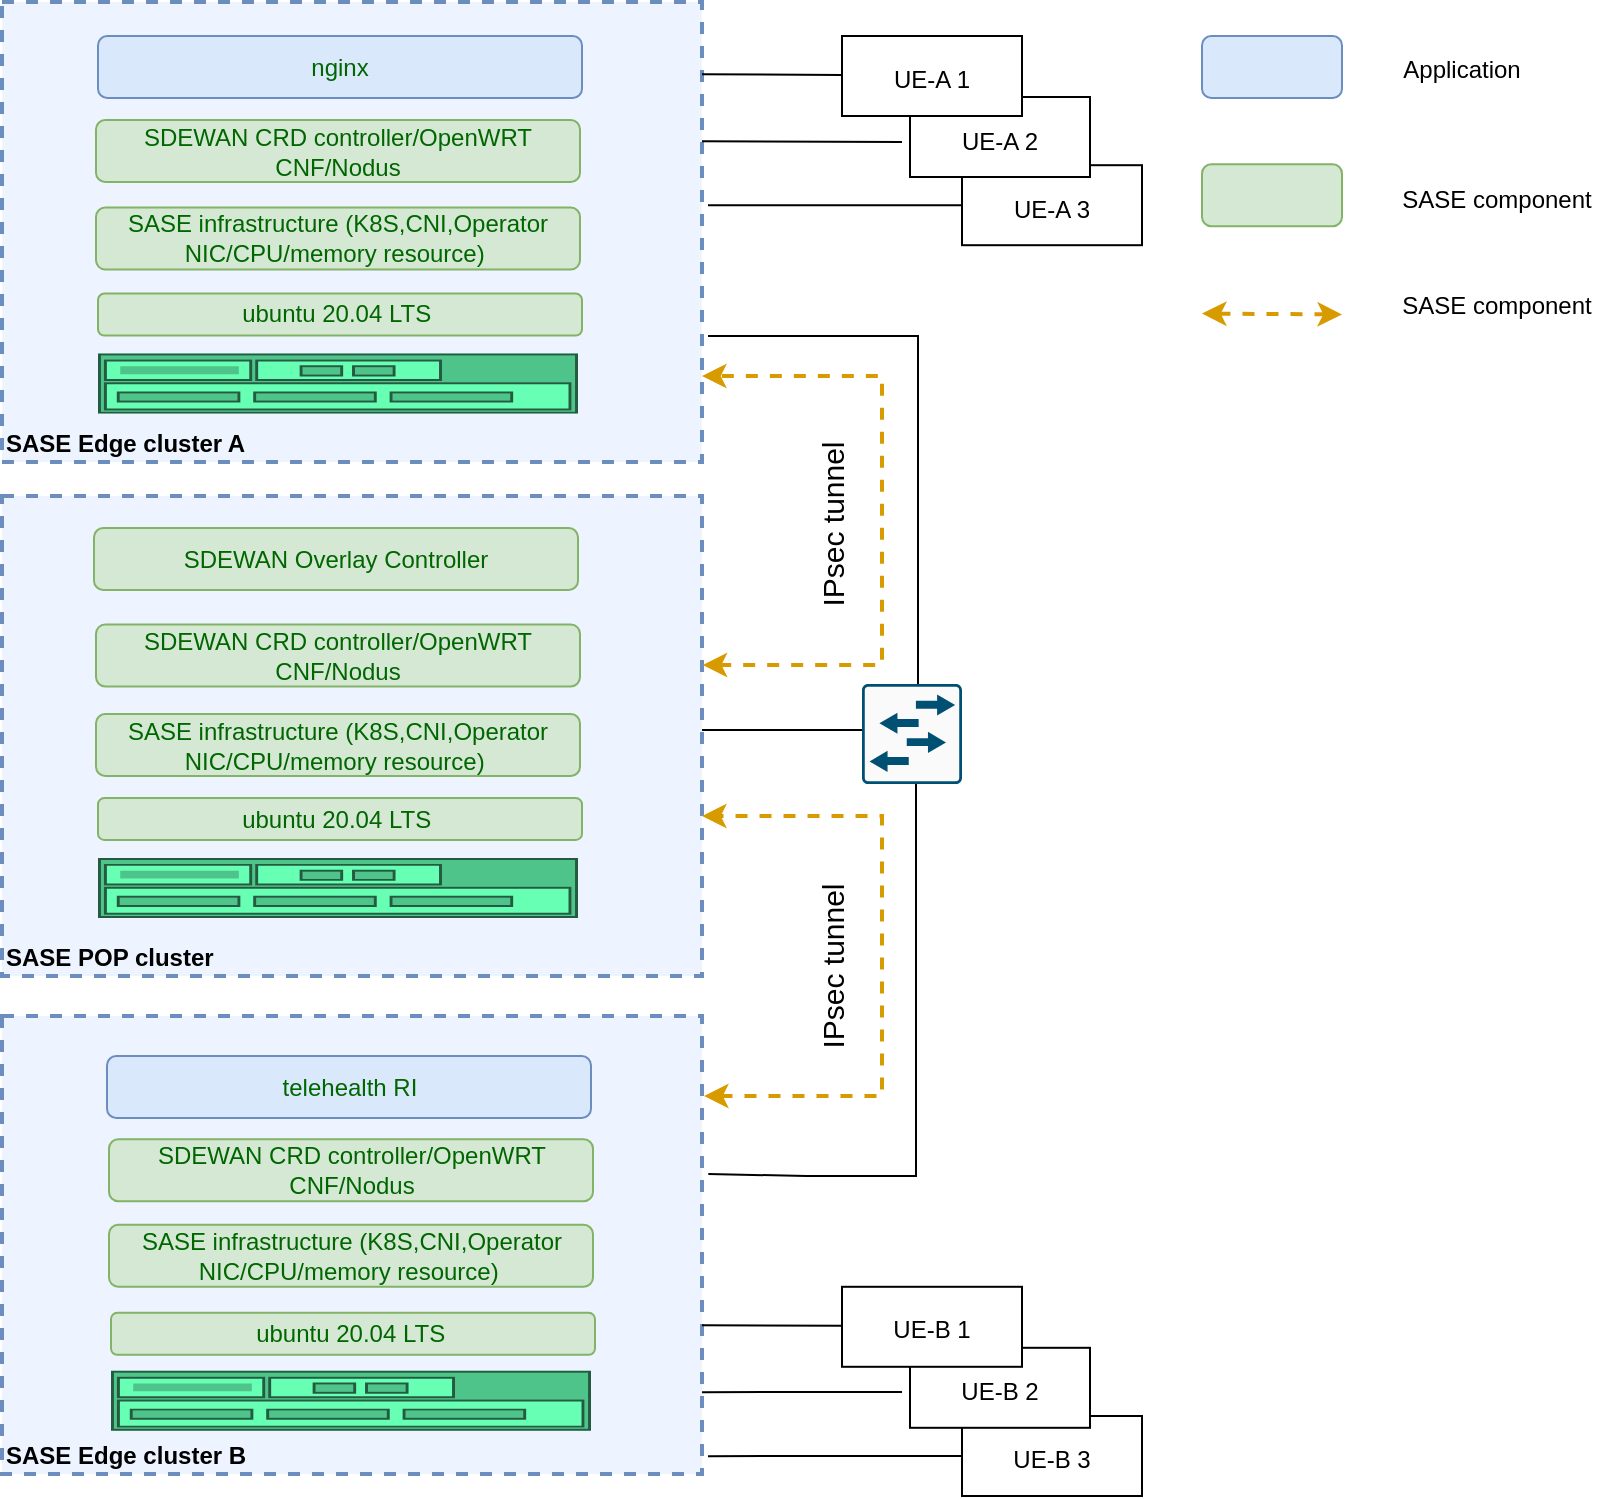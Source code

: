 <mxfile version="19.0.3" type="device"><diagram id="b-vZmsWVqSpOxk3LgBgM" name="Day0/1"><mxGraphModel dx="782" dy="-1661" grid="1" gridSize="10" guides="1" tooltips="1" connect="1" arrows="1" fold="1" page="1" pageScale="1" pageWidth="850" pageHeight="1100" math="0" shadow="0"><root><mxCell id="YZilcOTdDIkAgBcsdDPM-0"/><mxCell id="YZilcOTdDIkAgBcsdDPM-1" parent="YZilcOTdDIkAgBcsdDPM-0"/><mxCell id="nw1V-nifj83cKpdeULcx-278" value="&lt;font style=&quot;font-size: 12px&quot;&gt;UE-B 3&lt;/font&gt;" style="rounded=0;whiteSpace=wrap;html=1;fontSize=18;" parent="YZilcOTdDIkAgBcsdDPM-1" vertex="1"><mxGeometry x="540" y="3400" width="90" height="40" as="geometry"/></mxCell><mxCell id="nw1V-nifj83cKpdeULcx-203" value="SASE POP cluster" style="rounded=0;whiteSpace=wrap;html=1;strokeColor=#6C8EBF;strokeWidth=2;dashed=1;verticalAlign=bottom;align=left;fontStyle=1;fillColor=#EDF3FF;glass=0;sketch=0;" parent="YZilcOTdDIkAgBcsdDPM-1" vertex="1"><mxGeometry x="60" y="2940" width="350" height="240" as="geometry"/></mxCell><mxCell id="nw1V-nifj83cKpdeULcx-204" value="" style="html=1;labelPosition=right;align=left;spacingLeft=15;shadow=0;dashed=0;outlineConnect=0;shape=mxgraph.rack.general.switches_1;strokeColor=#6c8ebf;fillColor=#66FFB3;" parent="YZilcOTdDIkAgBcsdDPM-1" vertex="1"><mxGeometry x="108" y="3121" width="240" height="30" as="geometry"/></mxCell><mxCell id="nw1V-nifj83cKpdeULcx-205" value="&lt;font color=&quot;#006600&quot;&gt;ubuntu 20.04 LTS&amp;nbsp;&lt;/font&gt;" style="rounded=1;whiteSpace=wrap;html=1;fillColor=#d5e8d4;strokeColor=#82b366;" parent="YZilcOTdDIkAgBcsdDPM-1" vertex="1"><mxGeometry x="108" y="3091" width="242" height="21" as="geometry"/></mxCell><mxCell id="nw1V-nifj83cKpdeULcx-206" value="&lt;font color=&quot;#006600&quot;&gt;SDEWAN CRD controller/OpenWRT CNF/Nodus&lt;/font&gt;" style="rounded=1;whiteSpace=wrap;html=1;fillColor=#d5e8d4;strokeColor=#82b366;" parent="YZilcOTdDIkAgBcsdDPM-1" vertex="1"><mxGeometry x="107" y="3004.2" width="242" height="31" as="geometry"/></mxCell><mxCell id="nw1V-nifj83cKpdeULcx-207" value="&lt;font color=&quot;#006600&quot;&gt;SASE infrastructure (&lt;/font&gt;&lt;span style=&quot;color: rgb(0 , 102 , 0)&quot;&gt;K8S,CNI,Operator&lt;/span&gt;&lt;br style=&quot;color: rgb(0 , 102 , 0)&quot;&gt;&lt;span style=&quot;color: rgb(0 , 102 , 0)&quot;&gt;NIC/CPU/memory resource&lt;/span&gt;&lt;font color=&quot;#006600&quot;&gt;)&amp;nbsp;&lt;/font&gt;" style="rounded=1;whiteSpace=wrap;html=1;fillColor=#d5e8d4;strokeColor=#82b366;" parent="YZilcOTdDIkAgBcsdDPM-1" vertex="1"><mxGeometry x="107" y="3049" width="242" height="31" as="geometry"/></mxCell><mxCell id="nw1V-nifj83cKpdeULcx-208" value="SASE Edge cluster A" style="rounded=0;whiteSpace=wrap;html=1;strokeColor=#6C8EBF;strokeWidth=2;dashed=1;verticalAlign=bottom;align=left;fontStyle=1;fillColor=#EDF3FF;glass=0;sketch=0;" parent="YZilcOTdDIkAgBcsdDPM-1" vertex="1"><mxGeometry x="60" y="2693" width="350" height="230" as="geometry"/></mxCell><mxCell id="nw1V-nifj83cKpdeULcx-209" value="" style="html=1;labelPosition=right;align=left;spacingLeft=15;shadow=0;dashed=0;outlineConnect=0;shape=mxgraph.rack.general.switches_1;strokeColor=#6c8ebf;fillColor=#66FFB3;" parent="YZilcOTdDIkAgBcsdDPM-1" vertex="1"><mxGeometry x="108" y="2868.8" width="240" height="30" as="geometry"/></mxCell><mxCell id="nw1V-nifj83cKpdeULcx-210" value="&lt;font color=&quot;#006600&quot;&gt;ubuntu 20.04 LTS&amp;nbsp;&lt;/font&gt;" style="rounded=1;whiteSpace=wrap;html=1;fillColor=#d5e8d4;strokeColor=#82b366;" parent="YZilcOTdDIkAgBcsdDPM-1" vertex="1"><mxGeometry x="108" y="2838.8" width="242" height="21" as="geometry"/></mxCell><mxCell id="nw1V-nifj83cKpdeULcx-211" value="&lt;font color=&quot;#006600&quot;&gt;SDEWAN CRD controller/OpenWRT CNF/Nodus&lt;/font&gt;" style="rounded=1;whiteSpace=wrap;html=1;fillColor=#d5e8d4;strokeColor=#82b366;" parent="YZilcOTdDIkAgBcsdDPM-1" vertex="1"><mxGeometry x="107" y="2752" width="242" height="31" as="geometry"/></mxCell><mxCell id="nw1V-nifj83cKpdeULcx-212" value="&lt;font color=&quot;#006600&quot;&gt;SASE infrastructure (&lt;/font&gt;&lt;span style=&quot;color: rgb(0 , 102 , 0)&quot;&gt;K8S,CNI,Operator&lt;/span&gt;&lt;br style=&quot;color: rgb(0 , 102 , 0)&quot;&gt;&lt;span style=&quot;color: rgb(0 , 102 , 0)&quot;&gt;NIC/CPU/memory resource&lt;/span&gt;&lt;font color=&quot;#006600&quot;&gt;)&amp;nbsp;&lt;/font&gt;" style="rounded=1;whiteSpace=wrap;html=1;fillColor=#d5e8d4;strokeColor=#82b366;" parent="YZilcOTdDIkAgBcsdDPM-1" vertex="1"><mxGeometry x="107" y="2795.8" width="242" height="31" as="geometry"/></mxCell><mxCell id="nw1V-nifj83cKpdeULcx-215" value="SASE Edge cluster B" style="rounded=0;whiteSpace=wrap;html=1;strokeColor=#6C8EBF;strokeWidth=2;dashed=1;verticalAlign=bottom;align=left;fontStyle=1;fillColor=#EDF3FF;glass=0;sketch=0;" parent="YZilcOTdDIkAgBcsdDPM-1" vertex="1"><mxGeometry x="60" y="3200" width="350" height="229" as="geometry"/></mxCell><mxCell id="nw1V-nifj83cKpdeULcx-216" value="&lt;font color=&quot;#006600&quot;&gt;SDEWAN CRD controller/OpenWRT CNF/Nodus&lt;/font&gt;" style="rounded=1;whiteSpace=wrap;html=1;fillColor=#d5e8d4;strokeColor=#82b366;" parent="YZilcOTdDIkAgBcsdDPM-1" vertex="1"><mxGeometry x="113.5" y="3261.6" width="242" height="31" as="geometry"/></mxCell><mxCell id="nw1V-nifj83cKpdeULcx-217" value="&lt;font color=&quot;#006600&quot;&gt;SASE infrastructure (&lt;/font&gt;&lt;span style=&quot;color: rgb(0 , 102 , 0)&quot;&gt;K8S,CNI,Operator&lt;/span&gt;&lt;br style=&quot;color: rgb(0 , 102 , 0)&quot;&gt;&lt;span style=&quot;color: rgb(0 , 102 , 0)&quot;&gt;NIC/CPU/memory resource&lt;/span&gt;&lt;font color=&quot;#006600&quot;&gt;)&amp;nbsp;&lt;/font&gt;" style="rounded=1;whiteSpace=wrap;html=1;fillColor=#d5e8d4;strokeColor=#82b366;" parent="YZilcOTdDIkAgBcsdDPM-1" vertex="1"><mxGeometry x="113.5" y="3304.4" width="242" height="31" as="geometry"/></mxCell><mxCell id="nw1V-nifj83cKpdeULcx-218" value="&lt;font color=&quot;#006600&quot;&gt;ubuntu 20.04 LTS&amp;nbsp;&lt;/font&gt;" style="rounded=1;whiteSpace=wrap;html=1;fillColor=#d5e8d4;strokeColor=#82b366;" parent="YZilcOTdDIkAgBcsdDPM-1" vertex="1"><mxGeometry x="114.5" y="3348.4" width="242" height="21" as="geometry"/></mxCell><mxCell id="nw1V-nifj83cKpdeULcx-219" value="" style="endArrow=none;html=1;rounded=0;entryX=0.5;entryY=1;entryDx=0;entryDy=0;entryPerimeter=0;exitX=1.009;exitY=0.345;exitDx=0;exitDy=0;exitPerimeter=0;" parent="YZilcOTdDIkAgBcsdDPM-1" source="nw1V-nifj83cKpdeULcx-215" edge="1"><mxGeometry width="50" height="50" relative="1" as="geometry"><mxPoint x="413" y="3248.5" as="sourcePoint"/><mxPoint x="517" y="3036" as="targetPoint"/><Array as="points"><mxPoint x="462" y="3280"/><mxPoint x="517" y="3280"/></Array></mxGeometry></mxCell><mxCell id="nw1V-nifj83cKpdeULcx-221" value="" style="endArrow=none;html=1;rounded=0;" parent="YZilcOTdDIkAgBcsdDPM-1" edge="1"><mxGeometry width="50" height="50" relative="1" as="geometry"><mxPoint x="410" y="3057" as="sourcePoint"/><mxPoint x="500" y="3057" as="targetPoint"/><Array as="points"/></mxGeometry></mxCell><mxCell id="nw1V-nifj83cKpdeULcx-224" value="&lt;font color=&quot;#006600&quot;&gt;nginx&lt;/font&gt;" style="rounded=1;whiteSpace=wrap;html=1;fillColor=#dae8fc;strokeColor=#6c8ebf;" parent="YZilcOTdDIkAgBcsdDPM-1" vertex="1"><mxGeometry x="108" y="2710" width="242" height="31" as="geometry"/></mxCell><mxCell id="nw1V-nifj83cKpdeULcx-225" value="" style="html=1;labelPosition=right;align=left;spacingLeft=15;shadow=0;dashed=0;outlineConnect=0;shape=mxgraph.rack.general.switches_1;strokeColor=#6c8ebf;fillColor=#66FFB3;" parent="YZilcOTdDIkAgBcsdDPM-1" vertex="1"><mxGeometry x="114.5" y="3377.4" width="240" height="30" as="geometry"/></mxCell><mxCell id="nw1V-nifj83cKpdeULcx-226" value="&lt;font color=&quot;#006600&quot;&gt;telehealth RI&lt;/font&gt;" style="rounded=1;whiteSpace=wrap;html=1;fillColor=#dae8fc;strokeColor=#6c8ebf;" parent="YZilcOTdDIkAgBcsdDPM-1" vertex="1"><mxGeometry x="112.5" y="3220" width="242" height="31" as="geometry"/></mxCell><mxCell id="nw1V-nifj83cKpdeULcx-227" value="&lt;font color=&quot;#006600&quot;&gt;SDEWAN Overlay Controller&lt;/font&gt;" style="rounded=1;whiteSpace=wrap;html=1;fillColor=#d5e8d4;strokeColor=#82b366;" parent="YZilcOTdDIkAgBcsdDPM-1" vertex="1"><mxGeometry x="106" y="2956" width="242" height="31" as="geometry"/></mxCell><mxCell id="nw1V-nifj83cKpdeULcx-228" value="" style="sketch=0;points=[[0.015,0.015,0],[0.985,0.015,0],[0.985,0.985,0],[0.015,0.985,0],[0.25,0,0],[0.5,0,0],[0.75,0,0],[1,0.25,0],[1,0.5,0],[1,0.75,0],[0.75,1,0],[0.5,1,0],[0.25,1,0],[0,0.75,0],[0,0.5,0],[0,0.25,0]];verticalLabelPosition=bottom;html=1;verticalAlign=top;aspect=fixed;align=center;pointerEvents=1;shape=mxgraph.cisco19.rect;prIcon=l2_switch;fillColor=#FAFAFA;strokeColor=#005073;" parent="YZilcOTdDIkAgBcsdDPM-1" vertex="1"><mxGeometry x="490" y="3034" width="50" height="50" as="geometry"/></mxCell><mxCell id="nw1V-nifj83cKpdeULcx-254" value="" style="endArrow=none;html=1;rounded=0;entryX=0.5;entryY=0;entryDx=0;entryDy=0;entryPerimeter=0;" parent="YZilcOTdDIkAgBcsdDPM-1" edge="1"><mxGeometry width="50" height="50" relative="1" as="geometry"><mxPoint x="413" y="2860" as="sourcePoint"/><mxPoint x="518" y="3034" as="targetPoint"/><Array as="points"><mxPoint x="463" y="2860"/><mxPoint x="518" y="2860"/></Array></mxGeometry></mxCell><mxCell id="nw1V-nifj83cKpdeULcx-268" value="" style="endArrow=none;html=1;rounded=0;entryX=0;entryY=0.5;entryDx=0;entryDy=0;entryPerimeter=0;" parent="YZilcOTdDIkAgBcsdDPM-1" edge="1"><mxGeometry width="50" height="50" relative="1" as="geometry"><mxPoint x="410" y="3354.57" as="sourcePoint"/><mxPoint x="480" y="3354.87" as="targetPoint"/></mxGeometry></mxCell><mxCell id="nw1V-nifj83cKpdeULcx-269" value="&lt;font style=&quot;font-size: 12px&quot;&gt;UE-B 2&lt;/font&gt;" style="rounded=0;whiteSpace=wrap;html=1;fontSize=18;" parent="YZilcOTdDIkAgBcsdDPM-1" vertex="1"><mxGeometry x="514" y="3365.9" width="90" height="40" as="geometry"/></mxCell><mxCell id="nw1V-nifj83cKpdeULcx-270" value="&lt;font style=&quot;font-size: 12px&quot;&gt;UE-B 1&lt;/font&gt;" style="rounded=0;whiteSpace=wrap;html=1;fontSize=18;" parent="YZilcOTdDIkAgBcsdDPM-1" vertex="1"><mxGeometry x="480" y="3335.4" width="90" height="40" as="geometry"/></mxCell><mxCell id="nw1V-nifj83cKpdeULcx-271" value="" style="endArrow=none;html=1;rounded=0;" parent="YZilcOTdDIkAgBcsdDPM-1" edge="1"><mxGeometry width="50" height="50" relative="1" as="geometry"><mxPoint x="410" y="3388.07" as="sourcePoint"/><mxPoint x="510" y="3388" as="targetPoint"/></mxGeometry></mxCell><mxCell id="nw1V-nifj83cKpdeULcx-279" value="" style="endArrow=none;html=1;rounded=0;entryX=0;entryY=0.5;entryDx=0;entryDy=0;" parent="YZilcOTdDIkAgBcsdDPM-1" target="nw1V-nifj83cKpdeULcx-278" edge="1"><mxGeometry width="50" height="50" relative="1" as="geometry"><mxPoint x="413" y="3420.07" as="sourcePoint"/><mxPoint x="513" y="3420" as="targetPoint"/><Array as="points"><mxPoint x="483" y="3420"/></Array></mxGeometry></mxCell><mxCell id="nw1V-nifj83cKpdeULcx-283" value="&lt;font style=&quot;font-size: 12px&quot;&gt;UE-A 3&lt;/font&gt;" style="rounded=0;whiteSpace=wrap;html=1;fontSize=18;" parent="YZilcOTdDIkAgBcsdDPM-1" vertex="1"><mxGeometry x="540" y="2774.6" width="90" height="40" as="geometry"/></mxCell><mxCell id="nw1V-nifj83cKpdeULcx-284" value="" style="endArrow=none;html=1;rounded=0;entryX=0;entryY=0.5;entryDx=0;entryDy=0;entryPerimeter=0;" parent="YZilcOTdDIkAgBcsdDPM-1" edge="1"><mxGeometry width="50" height="50" relative="1" as="geometry"><mxPoint x="410" y="2729.17" as="sourcePoint"/><mxPoint x="480" y="2729.47" as="targetPoint"/></mxGeometry></mxCell><mxCell id="nw1V-nifj83cKpdeULcx-285" value="&lt;font style=&quot;font-size: 12px&quot;&gt;UE-A 2&lt;/font&gt;" style="rounded=0;whiteSpace=wrap;html=1;fontSize=18;" parent="YZilcOTdDIkAgBcsdDPM-1" vertex="1"><mxGeometry x="514" y="2740.5" width="90" height="40" as="geometry"/></mxCell><mxCell id="nw1V-nifj83cKpdeULcx-286" value="&lt;font style=&quot;font-size: 12px&quot;&gt;UE-A 1&lt;/font&gt;" style="rounded=0;whiteSpace=wrap;html=1;fontSize=18;" parent="YZilcOTdDIkAgBcsdDPM-1" vertex="1"><mxGeometry x="480" y="2710" width="90" height="40" as="geometry"/></mxCell><mxCell id="nw1V-nifj83cKpdeULcx-287" value="" style="endArrow=none;html=1;rounded=0;" parent="YZilcOTdDIkAgBcsdDPM-1" edge="1"><mxGeometry width="50" height="50" relative="1" as="geometry"><mxPoint x="410" y="2762.67" as="sourcePoint"/><mxPoint x="510" y="2763" as="targetPoint"/></mxGeometry></mxCell><mxCell id="nw1V-nifj83cKpdeULcx-288" value="" style="endArrow=none;html=1;rounded=0;entryX=0;entryY=0.5;entryDx=0;entryDy=0;" parent="YZilcOTdDIkAgBcsdDPM-1" target="nw1V-nifj83cKpdeULcx-283" edge="1"><mxGeometry width="50" height="50" relative="1" as="geometry"><mxPoint x="413" y="2794.67" as="sourcePoint"/><mxPoint x="513" y="2794.6" as="targetPoint"/><Array as="points"><mxPoint x="483" y="2794.6"/></Array></mxGeometry></mxCell><mxCell id="nw1V-nifj83cKpdeULcx-292" value="" style="rounded=1;whiteSpace=wrap;html=1;fillColor=#dae8fc;strokeColor=#6c8ebf;" parent="YZilcOTdDIkAgBcsdDPM-1" vertex="1"><mxGeometry x="660" y="2710" width="70" height="31" as="geometry"/></mxCell><mxCell id="nw1V-nifj83cKpdeULcx-293" value="Application" style="text;html=1;strokeColor=none;fillColor=none;align=center;verticalAlign=middle;whiteSpace=wrap;rounded=0;fontSize=12;" parent="YZilcOTdDIkAgBcsdDPM-1" vertex="1"><mxGeometry x="760" y="2711.5" width="60" height="30" as="geometry"/></mxCell><mxCell id="nw1V-nifj83cKpdeULcx-294" value="" style="rounded=1;whiteSpace=wrap;html=1;fillColor=#d5e8d4;strokeColor=#82b366;" parent="YZilcOTdDIkAgBcsdDPM-1" vertex="1"><mxGeometry x="660" y="2774.1" width="70" height="31" as="geometry"/></mxCell><mxCell id="R6ixxzoxIrJ1tUCiG53T-3" value="&lt;font style=&quot;font-size: 15px;&quot;&gt;IPsec tunnel&lt;/font&gt;" style="text;html=1;strokeColor=none;fillColor=none;align=center;verticalAlign=middle;whiteSpace=wrap;rounded=0;rotation=270;" parent="YZilcOTdDIkAgBcsdDPM-1" vertex="1"><mxGeometry x="427" y="3160" width="96" height="30" as="geometry"/></mxCell><mxCell id="R6ixxzoxIrJ1tUCiG53T-4" value="" style="endArrow=classic;startArrow=classic;html=1;rounded=0;edgeStyle=orthogonalEdgeStyle;fillColor=#ffe6cc;strokeColor=#d79b00;strokeWidth=2;dashed=1;endFill=1;" parent="YZilcOTdDIkAgBcsdDPM-1" target="nw1V-nifj83cKpdeULcx-203" edge="1"><mxGeometry width="50" height="50" relative="1" as="geometry"><mxPoint x="411" y="3240" as="sourcePoint"/><mxPoint x="469.32" y="3130.0" as="targetPoint"/><Array as="points"><mxPoint x="411" y="3240"/><mxPoint x="500" y="3240"/><mxPoint x="500" y="3100"/></Array></mxGeometry></mxCell><mxCell id="R6ixxzoxIrJ1tUCiG53T-5" value="&lt;font style=&quot;font-size: 15px;&quot;&gt;IPsec tunnel&lt;/font&gt;" style="text;html=1;strokeColor=none;fillColor=none;align=center;verticalAlign=middle;whiteSpace=wrap;rounded=0;rotation=270;" parent="YZilcOTdDIkAgBcsdDPM-1" vertex="1"><mxGeometry x="427" y="2939" width="96" height="30" as="geometry"/></mxCell><mxCell id="R6ixxzoxIrJ1tUCiG53T-7" value="" style="endArrow=classic;startArrow=classic;html=1;rounded=0;edgeStyle=orthogonalEdgeStyle;exitX=1.001;exitY=0.352;exitDx=0;exitDy=0;exitPerimeter=0;fillColor=#ffe6cc;strokeColor=#d79b00;strokeWidth=2;dashed=1;endFill=1;" parent="YZilcOTdDIkAgBcsdDPM-1" source="nw1V-nifj83cKpdeULcx-203" edge="1"><mxGeometry width="50" height="50" relative="1" as="geometry"><mxPoint x="410.7" y="3040.496" as="sourcePoint"/><mxPoint x="410.0" y="2880.04" as="targetPoint"/><Array as="points"><mxPoint x="500" y="3024"/><mxPoint x="500" y="2880"/></Array></mxGeometry></mxCell><mxCell id="x7lgx7gwEcVH6vAAaXjO-0" value="SASE component" style="text;html=1;strokeColor=none;fillColor=none;align=center;verticalAlign=middle;whiteSpace=wrap;rounded=0;fontSize=12;" vertex="1" parent="YZilcOTdDIkAgBcsdDPM-1"><mxGeometry x="757" y="2776.6" width="101" height="30" as="geometry"/></mxCell><mxCell id="x7lgx7gwEcVH6vAAaXjO-1" value="" style="endArrow=classic;startArrow=classic;html=1;rounded=0;dashed=1;fontSize=15;strokeWidth=2;fillColor=#ffe6cc;strokeColor=#d79b00;" edge="1" parent="YZilcOTdDIkAgBcsdDPM-1"><mxGeometry width="50" height="50" relative="1" as="geometry"><mxPoint x="660" y="2848.8" as="sourcePoint"/><mxPoint x="730" y="2849.2" as="targetPoint"/></mxGeometry></mxCell><mxCell id="x7lgx7gwEcVH6vAAaXjO-2" value="SASE component" style="text;html=1;strokeColor=none;fillColor=none;align=center;verticalAlign=middle;whiteSpace=wrap;rounded=0;fontSize=12;" vertex="1" parent="YZilcOTdDIkAgBcsdDPM-1"><mxGeometry x="757" y="2829.8" width="101" height="30" as="geometry"/></mxCell></root></mxGraphModel></diagram></mxfile>